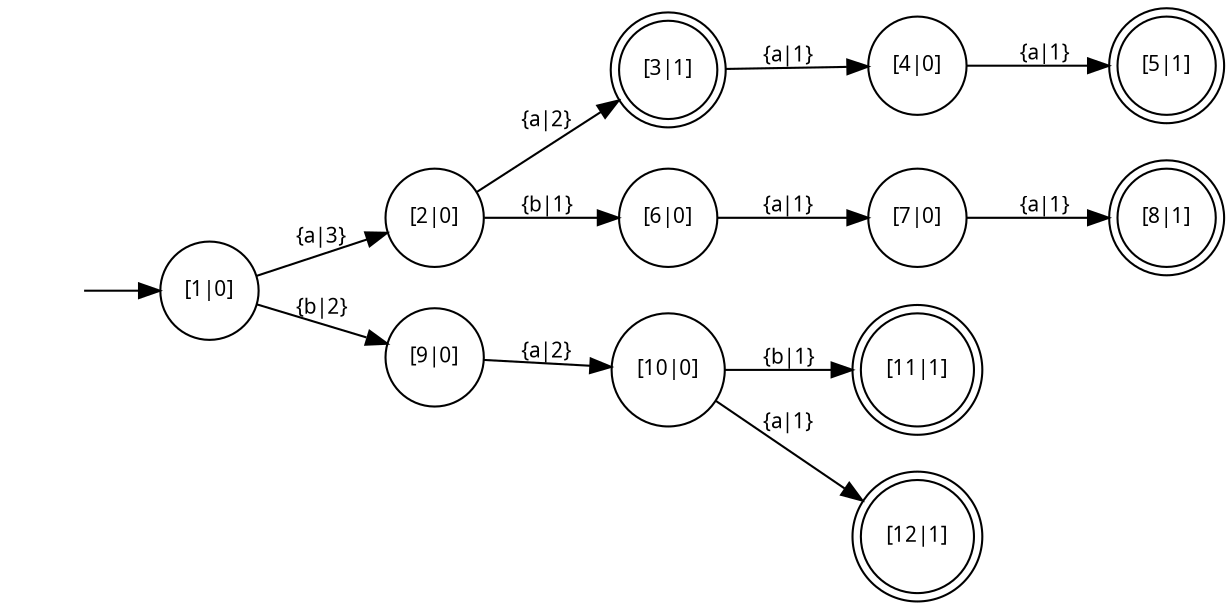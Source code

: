 digraph pta {
	node [shape = circle, fontname = "SFTT1000", fontsize = 10];
	edge [fontname = "SFTT1000", fontsize = 10];
	rankdir = LR;

	0 [style = invisible];
	1 [label = "[1|0]"];
	2 [label = "[2|0]"];
	3 [label = "[3|1]", shape = doublecircle];
	4 [label = "[4|0]"];
	5 [label = "[5|1]", shape = doublecircle];

	6 [label = "[6|0]"];
	7 [label = "[7|0]"];
	8 [label = "[8|1]", shape = doublecircle];

	9 [label = "[9|0]"];
	10 [label = "[10|0]"];
	11 [label = "[11|1]", shape = doublecircle];
	12 [label = "[12|1]", shape = doublecircle];

	0 -> 1;
	1 -> 2 [label = "{a|3}"];
	2 -> 3 [label = "{a|2}"];
	3 -> 4 [label = "{a|1}"];
	4 -> 5 [label = "{a|1}"];

	2 -> 6 [label = "{b|1}"];
	6 -> 7 [label = "{a|1}"];
	7 -> 8 [label = "{a|1}"];
	
	1 -> 9 [label = "{b|2}"];
	9 -> 10 [label = "{a|2}"];
	10 -> 11 [label = "{b|1}"];
	10 -> 12 [label = "{a|1}"];
}
